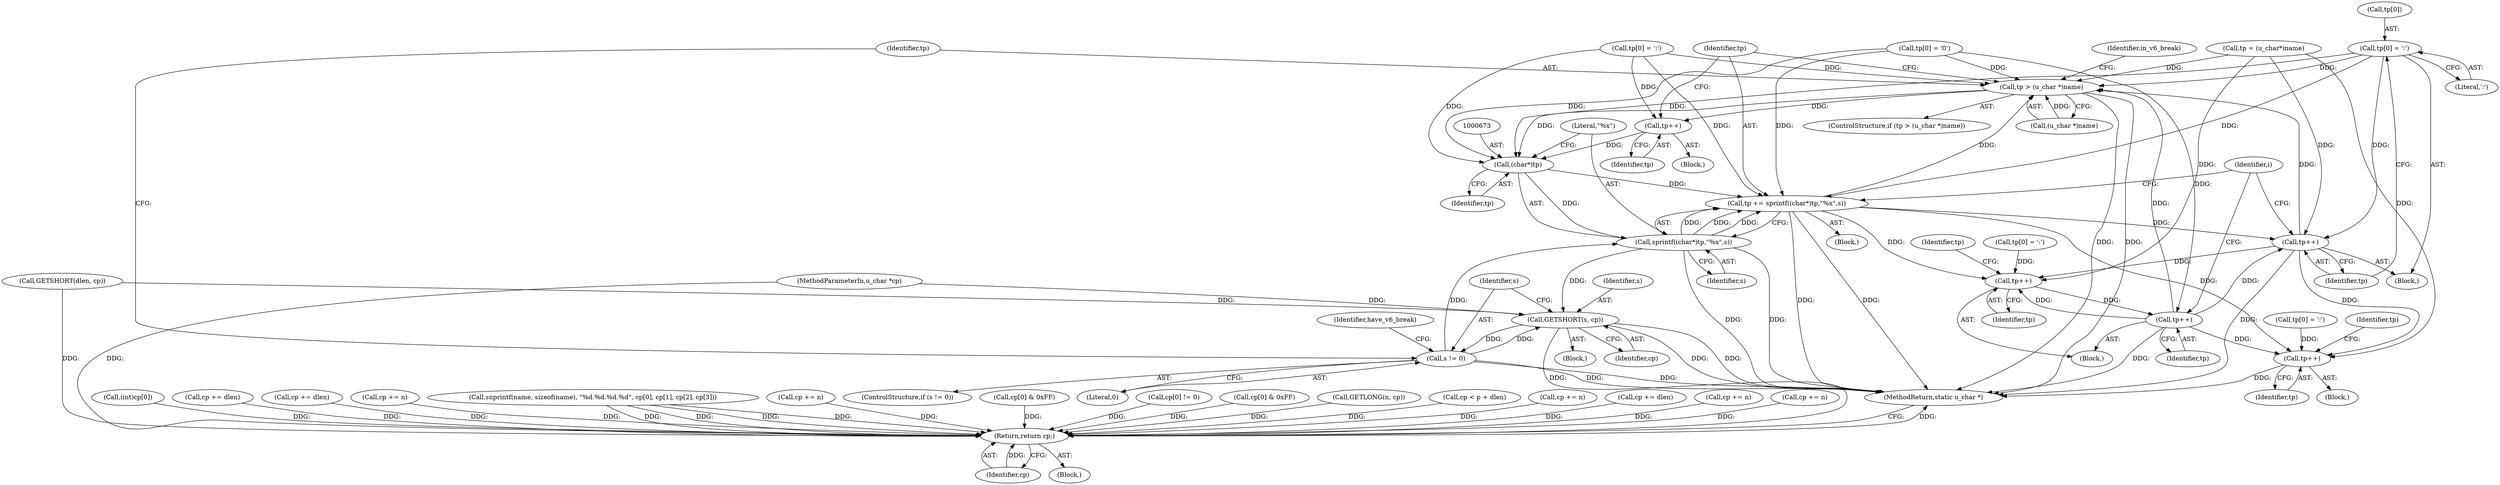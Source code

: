digraph "0_php-src_b34d7849ed90ced9345f8ea1c59bc8d101c18468@array" {
"1000689" [label="(Call,tp[0] = ':')"];
"1000653" [label="(Call,tp > (u_char *)name)"];
"1000667" [label="(Call,tp++)"];
"1000672" [label="(Call,(char*)tp)"];
"1000669" [label="(Call,tp += sprintf((char*)tp,\"%x\",s))"];
"1000694" [label="(Call,tp++)"];
"1000706" [label="(Call,tp++)"];
"1000713" [label="(Call,tp++)"];
"1000725" [label="(Call,tp++)"];
"1000671" [label="(Call,sprintf((char*)tp,\"%x\",s))"];
"1000644" [label="(Call,GETSHORT(s, cp))"];
"1000648" [label="(Call,s != 0)"];
"1001217" [label="(Return,return cp;)"];
"1000654" [label="(Identifier,tp)"];
"1000642" [label="(Identifier,i)"];
"1000714" [label="(Identifier,tp)"];
"1000701" [label="(Call,tp[0] = ':')"];
"1000707" [label="(Identifier,tp)"];
"1000693" [label="(Literal,':')"];
"1000669" [label="(Call,tp += sprintf((char*)tp,\"%x\",s))"];
"1000720" [label="(Call,tp[0] = ':')"];
"1000681" [label="(Identifier,have_v6_break)"];
"1000758" [label="(Call,(int)cp[0])"];
"1000273" [label="(Call,cp += dlen)"];
"1000651" [label="(Block,)"];
"1000658" [label="(Block,)"];
"1000710" [label="(Identifier,tp)"];
"1001213" [label="(Call,cp += dlen)"];
"1000655" [label="(Call,(u_char *)name)"];
"1001079" [label="(Call,cp += n)"];
"1000650" [label="(Literal,0)"];
"1000649" [label="(Identifier,s)"];
"1000647" [label="(ControlStructure,if (s != 0))"];
"1000644" [label="(Call,GETSHORT(s, cp))"];
"1001218" [label="(Identifier,cp)"];
"1000629" [label="(Call,tp = (u_char*)name)"];
"1000671" [label="(Call,sprintf((char*)tp,\"%x\",s))"];
"1000250" [label="(Call,snprintf(name, sizeof(name), \"%d.%d.%d.%d\", cp[0], cp[1], cp[2], cp[3]))"];
"1001014" [label="(Call,cp += n)"];
"1001217" [label="(Return,return cp;)"];
"1001219" [label="(MethodReturn,static u_char *)"];
"1000719" [label="(Block,)"];
"1000643" [label="(Block,)"];
"1000695" [label="(Identifier,tp)"];
"1000675" [label="(Literal,\"%x\")"];
"1000672" [label="(Call,(char*)tp)"];
"1000689" [label="(Call,tp[0] = ':')"];
"1000676" [label="(Identifier,s)"];
"1000167" [label="(Call,GETSHORT(dlen, cp))"];
"1000706" [label="(Call,tp++)"];
"1000674" [label="(Identifier,tp)"];
"1000645" [label="(Identifier,s)"];
"1000653" [label="(Call,tp > (u_char *)name)"];
"1000690" [label="(Call,tp[0])"];
"1000830" [label="(Call,cp[0] & 0xFF)"];
"1000113" [label="(Block,)"];
"1000667" [label="(Call,tp++)"];
"1000694" [label="(Call,tp++)"];
"1000670" [label="(Identifier,tp)"];
"1000726" [label="(Identifier,tp)"];
"1000652" [label="(ControlStructure,if (tp > (u_char *)name))"];
"1000668" [label="(Identifier,tp)"];
"1000646" [label="(Identifier,cp)"];
"1000107" [label="(MethodParameterIn,u_char *cp)"];
"1000802" [label="(Call,cp[0] != 0)"];
"1000648" [label="(Call,s != 0)"];
"1001154" [label="(Call,cp[0] & 0xFF)"];
"1000700" [label="(Block,)"];
"1000619" [label="(Call,GETLONG(n, cp))"];
"1000984" [label="(Call,cp < p + dlen)"];
"1000682" [label="(Block,)"];
"1000662" [label="(Call,tp[0] = ':')"];
"1000725" [label="(Call,tp++)"];
"1000352" [label="(Call,cp += n)"];
"1000491" [label="(Call,cp += dlen)"];
"1000406" [label="(Call,cp += n)"];
"1000713" [label="(Call,tp++)"];
"1001196" [label="(Call,cp += n)"];
"1000729" [label="(Identifier,tp)"];
"1000708" [label="(Call,tp[0] = '0')"];
"1000660" [label="(Identifier,in_v6_break)"];
"1000689" -> "1000682"  [label="AST: "];
"1000689" -> "1000693"  [label="CFG: "];
"1000690" -> "1000689"  [label="AST: "];
"1000693" -> "1000689"  [label="AST: "];
"1000695" -> "1000689"  [label="CFG: "];
"1000689" -> "1000653"  [label="DDG: "];
"1000689" -> "1000669"  [label="DDG: "];
"1000689" -> "1000672"  [label="DDG: "];
"1000689" -> "1000694"  [label="DDG: "];
"1000653" -> "1000652"  [label="AST: "];
"1000653" -> "1000655"  [label="CFG: "];
"1000654" -> "1000653"  [label="AST: "];
"1000655" -> "1000653"  [label="AST: "];
"1000660" -> "1000653"  [label="CFG: "];
"1000670" -> "1000653"  [label="CFG: "];
"1000653" -> "1001219"  [label="DDG: "];
"1000653" -> "1001219"  [label="DDG: "];
"1000713" -> "1000653"  [label="DDG: "];
"1000629" -> "1000653"  [label="DDG: "];
"1000708" -> "1000653"  [label="DDG: "];
"1000669" -> "1000653"  [label="DDG: "];
"1000694" -> "1000653"  [label="DDG: "];
"1000662" -> "1000653"  [label="DDG: "];
"1000655" -> "1000653"  [label="DDG: "];
"1000653" -> "1000667"  [label="DDG: "];
"1000653" -> "1000672"  [label="DDG: "];
"1000667" -> "1000658"  [label="AST: "];
"1000667" -> "1000668"  [label="CFG: "];
"1000668" -> "1000667"  [label="AST: "];
"1000670" -> "1000667"  [label="CFG: "];
"1000662" -> "1000667"  [label="DDG: "];
"1000667" -> "1000672"  [label="DDG: "];
"1000672" -> "1000671"  [label="AST: "];
"1000672" -> "1000674"  [label="CFG: "];
"1000673" -> "1000672"  [label="AST: "];
"1000674" -> "1000672"  [label="AST: "];
"1000675" -> "1000672"  [label="CFG: "];
"1000672" -> "1000669"  [label="DDG: "];
"1000672" -> "1000671"  [label="DDG: "];
"1000708" -> "1000672"  [label="DDG: "];
"1000662" -> "1000672"  [label="DDG: "];
"1000669" -> "1000651"  [label="AST: "];
"1000669" -> "1000671"  [label="CFG: "];
"1000670" -> "1000669"  [label="AST: "];
"1000671" -> "1000669"  [label="AST: "];
"1000642" -> "1000669"  [label="CFG: "];
"1000669" -> "1001219"  [label="DDG: "];
"1000669" -> "1001219"  [label="DDG: "];
"1000671" -> "1000669"  [label="DDG: "];
"1000671" -> "1000669"  [label="DDG: "];
"1000671" -> "1000669"  [label="DDG: "];
"1000708" -> "1000669"  [label="DDG: "];
"1000662" -> "1000669"  [label="DDG: "];
"1000669" -> "1000694"  [label="DDG: "];
"1000669" -> "1000706"  [label="DDG: "];
"1000669" -> "1000725"  [label="DDG: "];
"1000694" -> "1000682"  [label="AST: "];
"1000694" -> "1000695"  [label="CFG: "];
"1000695" -> "1000694"  [label="AST: "];
"1000642" -> "1000694"  [label="CFG: "];
"1000694" -> "1001219"  [label="DDG: "];
"1000713" -> "1000694"  [label="DDG: "];
"1000629" -> "1000694"  [label="DDG: "];
"1000694" -> "1000706"  [label="DDG: "];
"1000694" -> "1000725"  [label="DDG: "];
"1000706" -> "1000700"  [label="AST: "];
"1000706" -> "1000707"  [label="CFG: "];
"1000707" -> "1000706"  [label="AST: "];
"1000710" -> "1000706"  [label="CFG: "];
"1000713" -> "1000706"  [label="DDG: "];
"1000629" -> "1000706"  [label="DDG: "];
"1000701" -> "1000706"  [label="DDG: "];
"1000706" -> "1000713"  [label="DDG: "];
"1000713" -> "1000700"  [label="AST: "];
"1000713" -> "1000714"  [label="CFG: "];
"1000714" -> "1000713"  [label="AST: "];
"1000642" -> "1000713"  [label="CFG: "];
"1000713" -> "1001219"  [label="DDG: "];
"1000708" -> "1000713"  [label="DDG: "];
"1000713" -> "1000725"  [label="DDG: "];
"1000725" -> "1000719"  [label="AST: "];
"1000725" -> "1000726"  [label="CFG: "];
"1000726" -> "1000725"  [label="AST: "];
"1000729" -> "1000725"  [label="CFG: "];
"1000725" -> "1001219"  [label="DDG: "];
"1000629" -> "1000725"  [label="DDG: "];
"1000720" -> "1000725"  [label="DDG: "];
"1000671" -> "1000676"  [label="CFG: "];
"1000675" -> "1000671"  [label="AST: "];
"1000676" -> "1000671"  [label="AST: "];
"1000671" -> "1001219"  [label="DDG: "];
"1000671" -> "1001219"  [label="DDG: "];
"1000671" -> "1000644"  [label="DDG: "];
"1000648" -> "1000671"  [label="DDG: "];
"1000644" -> "1000643"  [label="AST: "];
"1000644" -> "1000646"  [label="CFG: "];
"1000645" -> "1000644"  [label="AST: "];
"1000646" -> "1000644"  [label="AST: "];
"1000649" -> "1000644"  [label="CFG: "];
"1000644" -> "1001219"  [label="DDG: "];
"1000644" -> "1001219"  [label="DDG: "];
"1000648" -> "1000644"  [label="DDG: "];
"1000167" -> "1000644"  [label="DDG: "];
"1000107" -> "1000644"  [label="DDG: "];
"1000644" -> "1000648"  [label="DDG: "];
"1000644" -> "1001217"  [label="DDG: "];
"1000648" -> "1000647"  [label="AST: "];
"1000648" -> "1000650"  [label="CFG: "];
"1000649" -> "1000648"  [label="AST: "];
"1000650" -> "1000648"  [label="AST: "];
"1000654" -> "1000648"  [label="CFG: "];
"1000681" -> "1000648"  [label="CFG: "];
"1000648" -> "1001219"  [label="DDG: "];
"1000648" -> "1001219"  [label="DDG: "];
"1001217" -> "1000113"  [label="AST: "];
"1001217" -> "1001218"  [label="CFG: "];
"1001218" -> "1001217"  [label="AST: "];
"1001219" -> "1001217"  [label="CFG: "];
"1001217" -> "1001219"  [label="DDG: "];
"1001218" -> "1001217"  [label="DDG: "];
"1001154" -> "1001217"  [label="DDG: "];
"1000406" -> "1001217"  [label="DDG: "];
"1000250" -> "1001217"  [label="DDG: "];
"1000250" -> "1001217"  [label="DDG: "];
"1000250" -> "1001217"  [label="DDG: "];
"1000250" -> "1001217"  [label="DDG: "];
"1001213" -> "1001217"  [label="DDG: "];
"1000830" -> "1001217"  [label="DDG: "];
"1001079" -> "1001217"  [label="DDG: "];
"1001196" -> "1001217"  [label="DDG: "];
"1000802" -> "1001217"  [label="DDG: "];
"1001014" -> "1001217"  [label="DDG: "];
"1000167" -> "1001217"  [label="DDG: "];
"1000619" -> "1001217"  [label="DDG: "];
"1000352" -> "1001217"  [label="DDG: "];
"1000758" -> "1001217"  [label="DDG: "];
"1000273" -> "1001217"  [label="DDG: "];
"1000984" -> "1001217"  [label="DDG: "];
"1000491" -> "1001217"  [label="DDG: "];
"1000107" -> "1001217"  [label="DDG: "];
}
